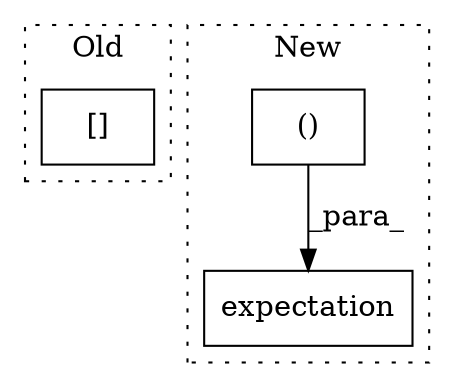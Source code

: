 digraph G {
subgraph cluster0 {
1 [label="[]" a="2" s="3254,3280" l="25,1" shape="box"];
label = "Old";
style="dotted";
}
subgraph cluster1 {
2 [label="expectation" a="32" s="3531,3585" l="12,2" shape="box"];
3 [label="()" a="106" s="3551" l="34" shape="box"];
label = "New";
style="dotted";
}
3 -> 2 [label="_para_"];
}